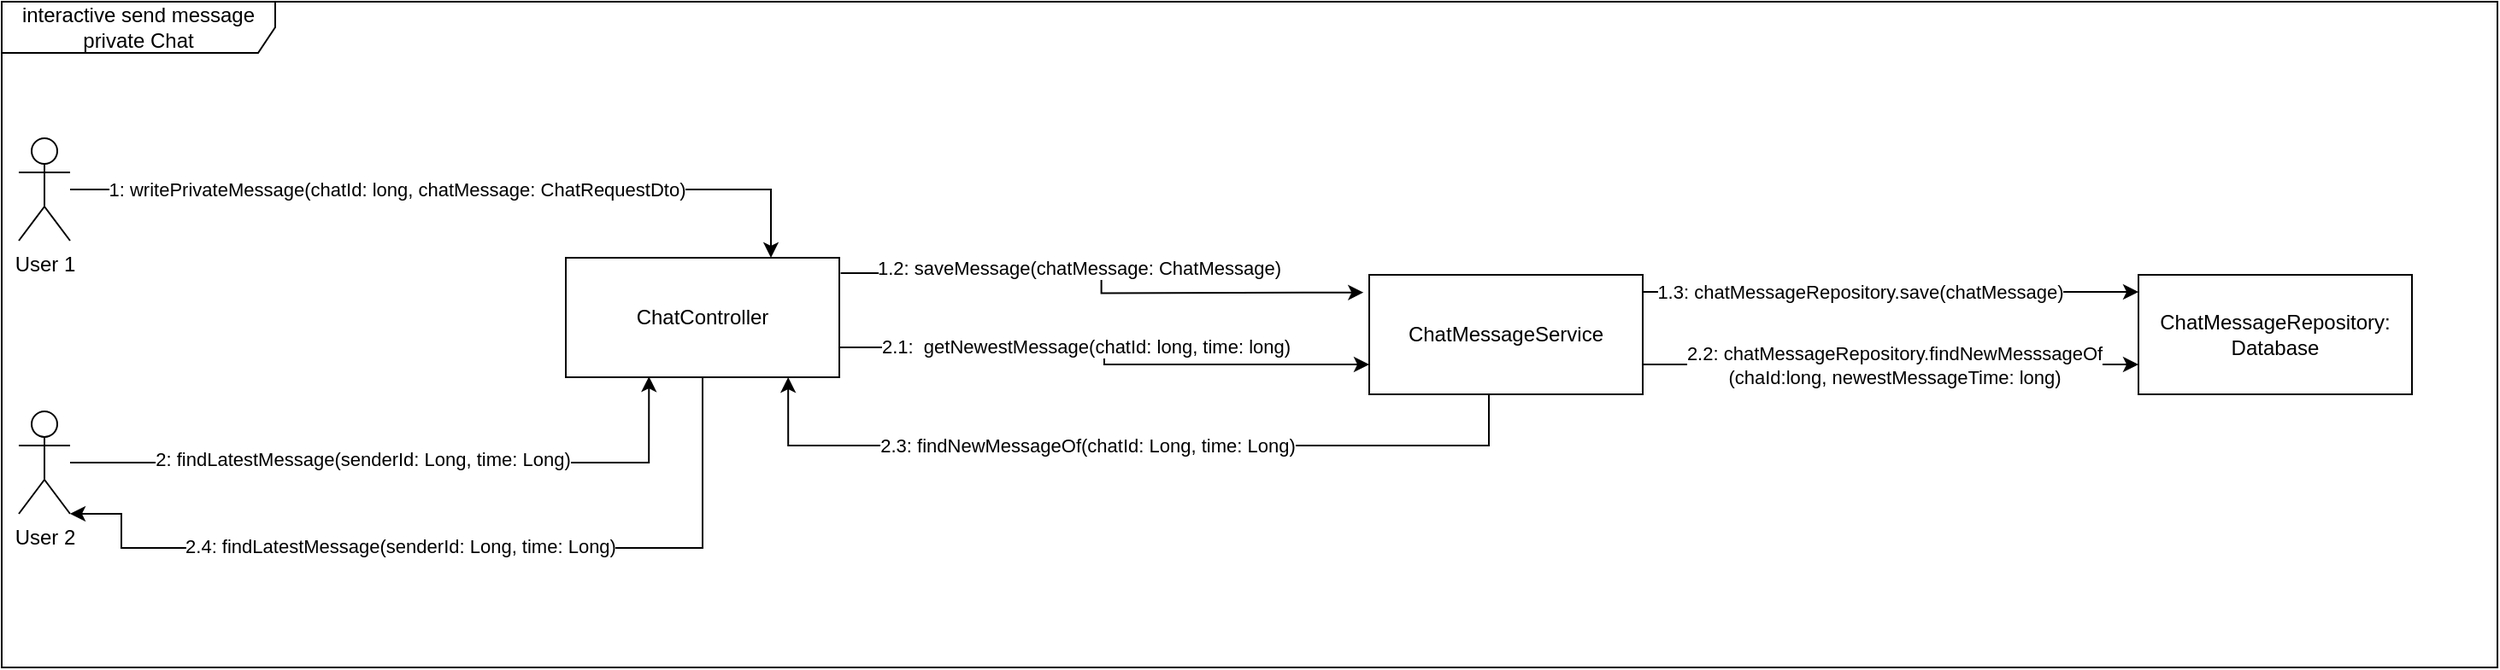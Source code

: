<mxfile version="22.0.3" type="device">
  <diagram name="Seite-1" id="cSnD1ZB4XsMl0Zepgjx0">
    <mxGraphModel dx="2585" dy="1513" grid="1" gridSize="10" guides="1" tooltips="1" connect="1" arrows="1" fold="1" page="1" pageScale="1" pageWidth="827" pageHeight="1169" math="0" shadow="0">
      <root>
        <mxCell id="0" />
        <mxCell id="1" parent="0" />
        <mxCell id="KnIUttVsCUuA8iG3leXt-1" value="interactive send message private Chat" style="shape=umlFrame;whiteSpace=wrap;html=1;pointerEvents=0;recursiveResize=0;container=1;collapsible=0;width=160;" vertex="1" parent="1">
          <mxGeometry x="30" y="20" width="1460" height="390" as="geometry" />
        </mxCell>
        <mxCell id="KnIUttVsCUuA8iG3leXt-2" style="edgeStyle=orthogonalEdgeStyle;rounded=0;orthogonalLoop=1;jettySize=auto;html=1;" edge="1" parent="KnIUttVsCUuA8iG3leXt-1" source="KnIUttVsCUuA8iG3leXt-4" target="KnIUttVsCUuA8iG3leXt-7">
          <mxGeometry relative="1" as="geometry">
            <Array as="points">
              <mxPoint x="450" y="110" />
            </Array>
          </mxGeometry>
        </mxCell>
        <mxCell id="KnIUttVsCUuA8iG3leXt-3" value="1: writePrivateMessage(chatId: long, chatMessage: ChatRequestDto)" style="edgeLabel;html=1;align=center;verticalAlign=middle;resizable=0;points=[];" vertex="1" connectable="0" parent="KnIUttVsCUuA8iG3leXt-2">
          <mxGeometry x="-0.496" y="-1" relative="1" as="geometry">
            <mxPoint x="77" y="-1" as="offset" />
          </mxGeometry>
        </mxCell>
        <mxCell id="KnIUttVsCUuA8iG3leXt-4" value="User 1" style="shape=umlActor;verticalLabelPosition=bottom;verticalAlign=top;html=1;" vertex="1" parent="KnIUttVsCUuA8iG3leXt-1">
          <mxGeometry x="10" y="80" width="30" height="60" as="geometry" />
        </mxCell>
        <mxCell id="KnIUttVsCUuA8iG3leXt-5" style="edgeStyle=orthogonalEdgeStyle;rounded=0;orthogonalLoop=1;jettySize=auto;html=1;exitX=1;exitY=0.75;exitDx=0;exitDy=0;entryX=0;entryY=0.75;entryDx=0;entryDy=0;" edge="1" parent="KnIUttVsCUuA8iG3leXt-1" source="KnIUttVsCUuA8iG3leXt-7" target="KnIUttVsCUuA8iG3leXt-14">
          <mxGeometry relative="1" as="geometry" />
        </mxCell>
        <mxCell id="KnIUttVsCUuA8iG3leXt-6" value="2.1:&amp;nbsp;&amp;nbsp;getNewestMessage(chatId: long, time: long)" style="edgeLabel;html=1;align=center;verticalAlign=middle;resizable=0;points=[];" vertex="1" connectable="0" parent="KnIUttVsCUuA8iG3leXt-5">
          <mxGeometry x="-0.101" y="1" relative="1" as="geometry">
            <mxPoint as="offset" />
          </mxGeometry>
        </mxCell>
        <mxCell id="KnIUttVsCUuA8iG3leXt-7" value="ChatController" style="html=1;align=center;verticalAlign=middle;dashed=0;whiteSpace=wrap;" vertex="1" parent="KnIUttVsCUuA8iG3leXt-1">
          <mxGeometry x="330" y="150" width="160" height="70" as="geometry" />
        </mxCell>
        <mxCell id="KnIUttVsCUuA8iG3leXt-8" style="edgeStyle=orthogonalEdgeStyle;rounded=0;orthogonalLoop=1;jettySize=auto;html=1;" edge="1" parent="KnIUttVsCUuA8iG3leXt-1" source="KnIUttVsCUuA8iG3leXt-14" target="KnIUttVsCUuA8iG3leXt-17">
          <mxGeometry relative="1" as="geometry">
            <Array as="points">
              <mxPoint x="1230" y="170" />
              <mxPoint x="1230" y="170" />
            </Array>
          </mxGeometry>
        </mxCell>
        <mxCell id="KnIUttVsCUuA8iG3leXt-9" value="1.3: chatMessageRepository.save(chatMessage)" style="edgeLabel;html=1;align=center;verticalAlign=middle;resizable=0;points=[];" vertex="1" connectable="0" parent="KnIUttVsCUuA8iG3leXt-8">
          <mxGeometry x="-0.124" y="1" relative="1" as="geometry">
            <mxPoint y="1" as="offset" />
          </mxGeometry>
        </mxCell>
        <mxCell id="KnIUttVsCUuA8iG3leXt-10" style="edgeStyle=orthogonalEdgeStyle;rounded=0;orthogonalLoop=1;jettySize=auto;html=1;exitX=1;exitY=0.75;exitDx=0;exitDy=0;entryX=0;entryY=0.75;entryDx=0;entryDy=0;" edge="1" parent="KnIUttVsCUuA8iG3leXt-1" source="KnIUttVsCUuA8iG3leXt-14" target="KnIUttVsCUuA8iG3leXt-17">
          <mxGeometry relative="1" as="geometry" />
        </mxCell>
        <mxCell id="KnIUttVsCUuA8iG3leXt-11" value="2.2: chatMessageRepository.findNewMesssageOf&lt;br&gt;(chaId:long, newestMessageTime: long)" style="edgeLabel;html=1;align=center;verticalAlign=middle;resizable=0;points=[];" vertex="1" connectable="0" parent="KnIUttVsCUuA8iG3leXt-10">
          <mxGeometry x="0.01" relative="1" as="geometry">
            <mxPoint as="offset" />
          </mxGeometry>
        </mxCell>
        <mxCell id="KnIUttVsCUuA8iG3leXt-12" style="edgeStyle=orthogonalEdgeStyle;rounded=0;orthogonalLoop=1;jettySize=auto;html=1;entryX=0.813;entryY=1;entryDx=0;entryDy=0;exitX=0.449;exitY=0.992;exitDx=0;exitDy=0;entryPerimeter=0;exitPerimeter=0;" edge="1" parent="KnIUttVsCUuA8iG3leXt-1" source="KnIUttVsCUuA8iG3leXt-14" target="KnIUttVsCUuA8iG3leXt-7">
          <mxGeometry relative="1" as="geometry">
            <Array as="points">
              <mxPoint x="870" y="229" />
              <mxPoint x="870" y="260" />
              <mxPoint x="460" y="260" />
            </Array>
          </mxGeometry>
        </mxCell>
        <mxCell id="KnIUttVsCUuA8iG3leXt-13" value="2.3: findNewMessageOf(chatId: Long, time: Long)" style="edgeLabel;html=1;align=center;verticalAlign=middle;resizable=0;points=[];" vertex="1" connectable="0" parent="KnIUttVsCUuA8iG3leXt-12">
          <mxGeometry x="0.112" relative="1" as="geometry">
            <mxPoint as="offset" />
          </mxGeometry>
        </mxCell>
        <mxCell id="KnIUttVsCUuA8iG3leXt-14" value="ChatMessageService" style="html=1;align=center;verticalAlign=middle;dashed=0;whiteSpace=wrap;" vertex="1" parent="KnIUttVsCUuA8iG3leXt-1">
          <mxGeometry x="800" y="160" width="160" height="70" as="geometry" />
        </mxCell>
        <mxCell id="KnIUttVsCUuA8iG3leXt-15" style="edgeStyle=orthogonalEdgeStyle;rounded=0;orthogonalLoop=1;jettySize=auto;html=1;entryX=-0.021;entryY=0.505;entryDx=0;entryDy=0;entryPerimeter=0;exitX=1.005;exitY=0.128;exitDx=0;exitDy=0;exitPerimeter=0;" edge="1" parent="KnIUttVsCUuA8iG3leXt-1" source="KnIUttVsCUuA8iG3leXt-7">
          <mxGeometry relative="1" as="geometry">
            <mxPoint x="490" y="169.999" as="sourcePoint" />
            <mxPoint x="796.64" y="170.32" as="targetPoint" />
          </mxGeometry>
        </mxCell>
        <mxCell id="KnIUttVsCUuA8iG3leXt-16" value="1.2: saveMessage(chatMessage: ChatMessage)" style="edgeLabel;html=1;align=center;verticalAlign=middle;resizable=0;points=[];" vertex="1" connectable="0" parent="KnIUttVsCUuA8iG3leXt-15">
          <mxGeometry x="-0.129" y="3" relative="1" as="geometry">
            <mxPoint as="offset" />
          </mxGeometry>
        </mxCell>
        <mxCell id="KnIUttVsCUuA8iG3leXt-17" value="ChatMessageRepository:&lt;br&gt;Database" style="html=1;align=center;verticalAlign=middle;dashed=0;whiteSpace=wrap;" vertex="1" parent="KnIUttVsCUuA8iG3leXt-1">
          <mxGeometry x="1250" y="160" width="160" height="70" as="geometry" />
        </mxCell>
        <mxCell id="KnIUttVsCUuA8iG3leXt-18" value="User 2" style="shape=umlActor;verticalLabelPosition=bottom;verticalAlign=top;html=1;" vertex="1" parent="KnIUttVsCUuA8iG3leXt-1">
          <mxGeometry x="10" y="240" width="30" height="60" as="geometry" />
        </mxCell>
        <mxCell id="KnIUttVsCUuA8iG3leXt-19" style="edgeStyle=orthogonalEdgeStyle;rounded=0;orthogonalLoop=1;jettySize=auto;html=1;entryX=0.304;entryY=0.994;entryDx=0;entryDy=0;entryPerimeter=0;" edge="1" parent="KnIUttVsCUuA8iG3leXt-1" source="KnIUttVsCUuA8iG3leXt-18" target="KnIUttVsCUuA8iG3leXt-7">
          <mxGeometry relative="1" as="geometry" />
        </mxCell>
        <mxCell id="KnIUttVsCUuA8iG3leXt-20" value="2: findLatestMessage(senderId: Long, time: Long)" style="edgeLabel;html=1;align=center;verticalAlign=middle;resizable=0;points=[];" vertex="1" connectable="0" parent="KnIUttVsCUuA8iG3leXt-19">
          <mxGeometry x="-0.756" y="2" relative="1" as="geometry">
            <mxPoint x="123" as="offset" />
          </mxGeometry>
        </mxCell>
        <mxCell id="KnIUttVsCUuA8iG3leXt-21" style="edgeStyle=orthogonalEdgeStyle;rounded=0;orthogonalLoop=1;jettySize=auto;html=1;entryX=1;entryY=1;entryDx=0;entryDy=0;entryPerimeter=0;" edge="1" parent="KnIUttVsCUuA8iG3leXt-1" source="KnIUttVsCUuA8iG3leXt-7" target="KnIUttVsCUuA8iG3leXt-18">
          <mxGeometry relative="1" as="geometry">
            <Array as="points">
              <mxPoint x="410" y="320" />
              <mxPoint x="70" y="320" />
              <mxPoint x="70" y="300" />
            </Array>
          </mxGeometry>
        </mxCell>
        <mxCell id="KnIUttVsCUuA8iG3leXt-22" value="2.4: findLatestMessage(senderId: Long, time: Long)" style="edgeLabel;html=1;align=center;verticalAlign=middle;resizable=0;points=[];" vertex="1" connectable="0" parent="KnIUttVsCUuA8iG3leXt-21">
          <mxGeometry x="0.13" y="-1" relative="1" as="geometry">
            <mxPoint as="offset" />
          </mxGeometry>
        </mxCell>
      </root>
    </mxGraphModel>
  </diagram>
</mxfile>
